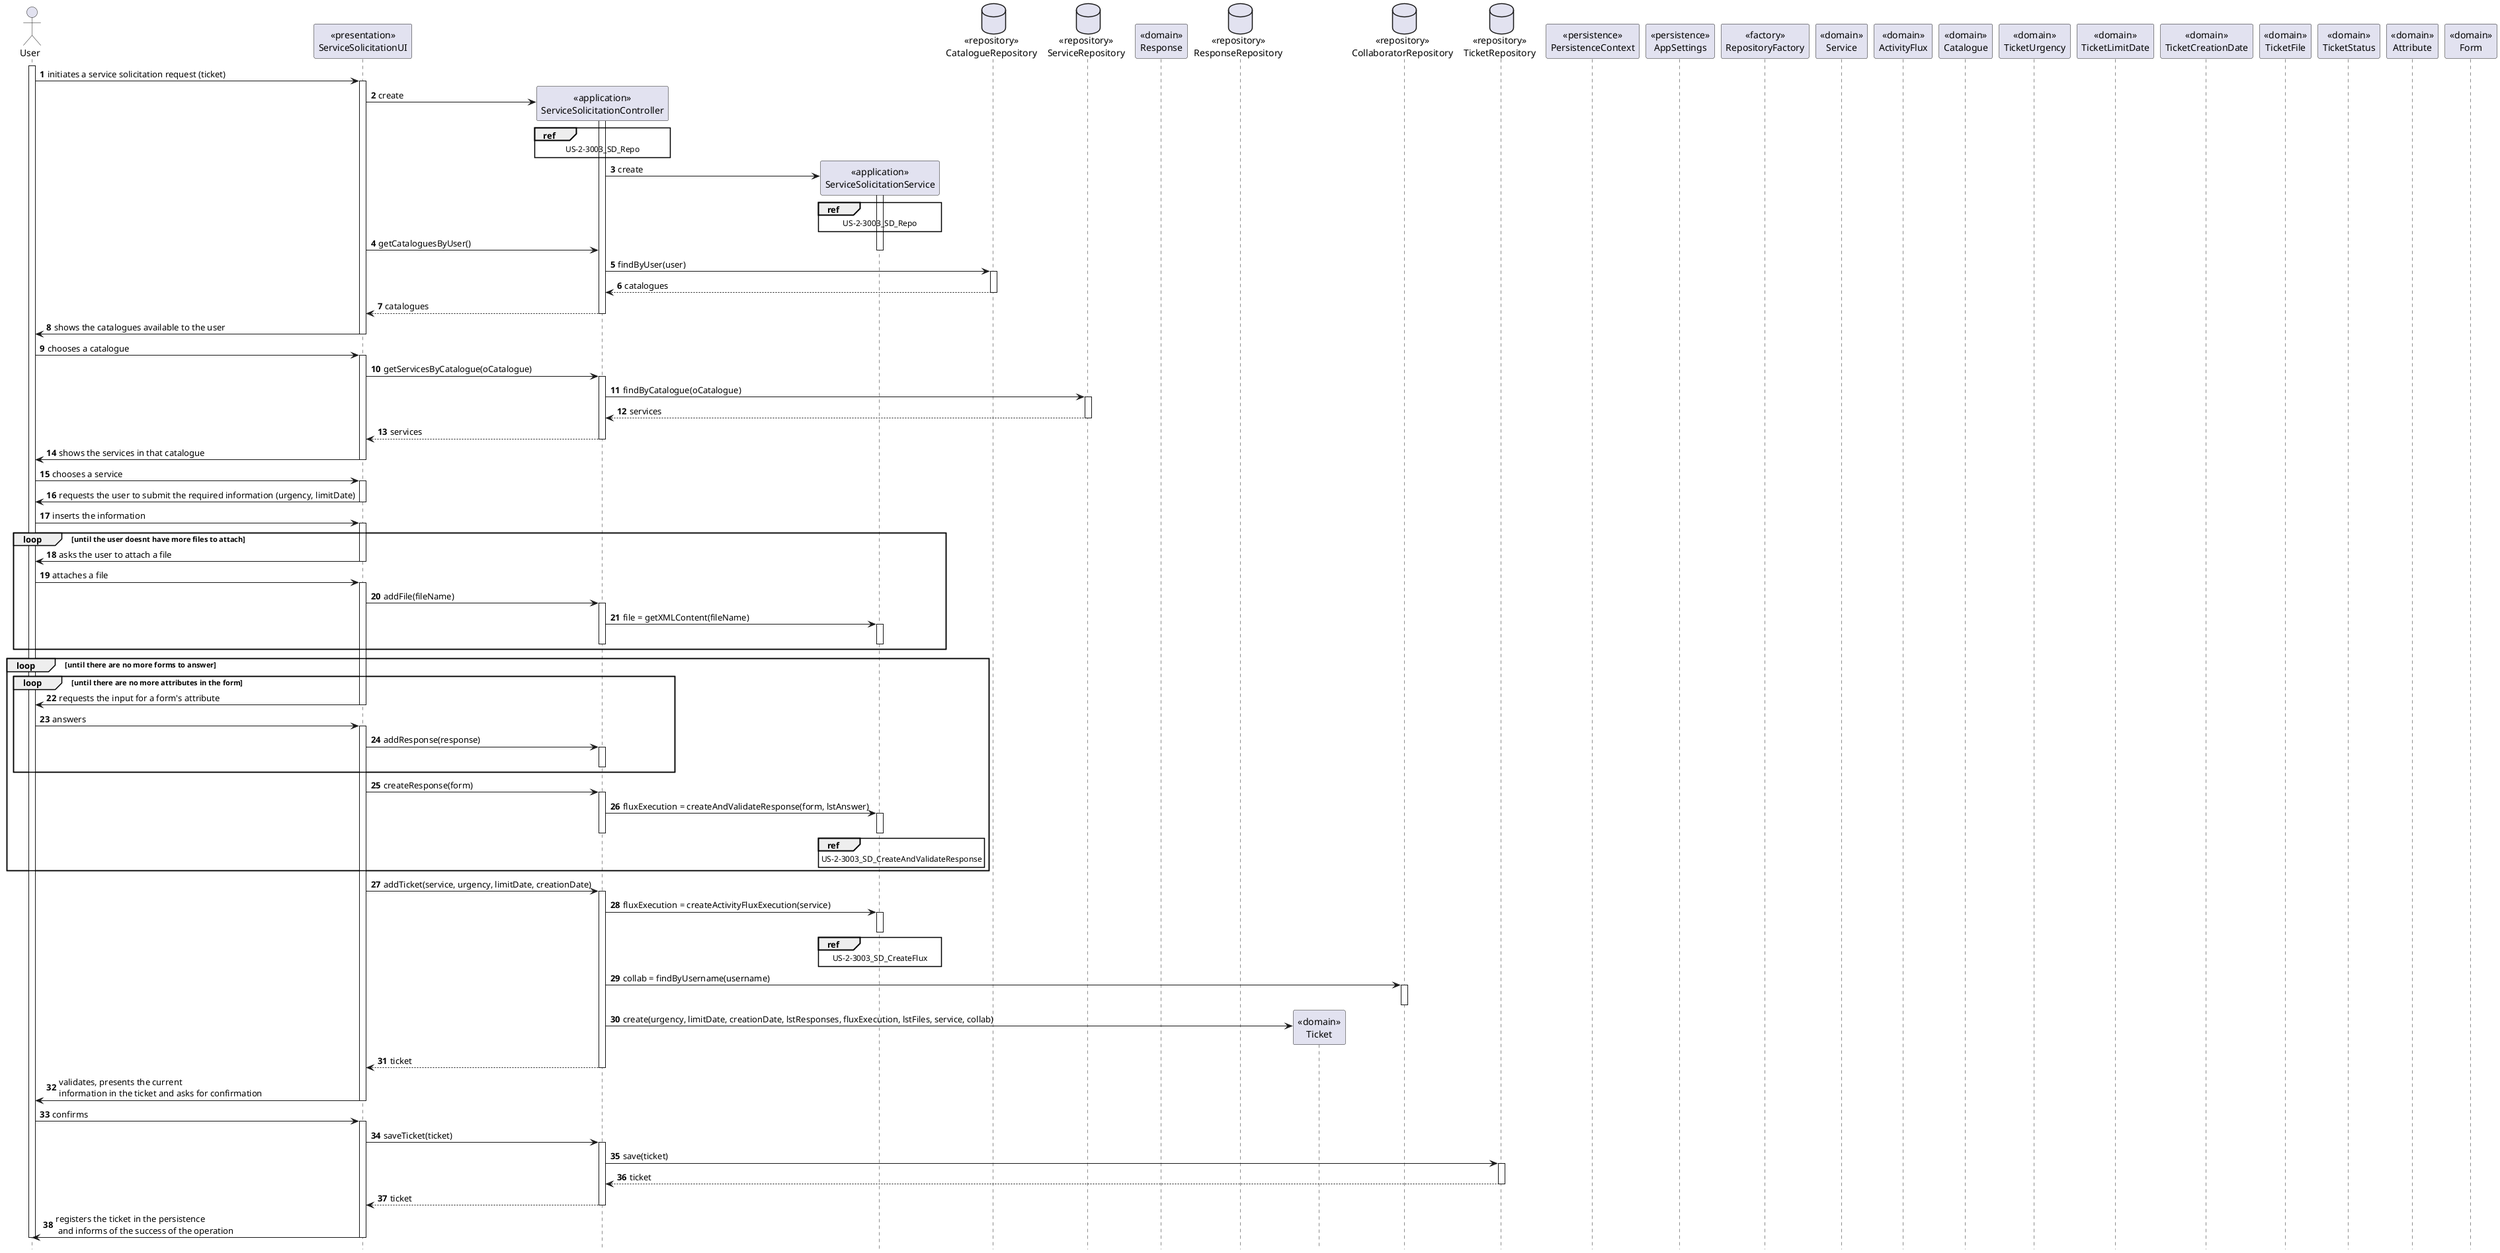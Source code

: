 @startuml
autonumber
hide footbox

actor "User" as US

participant "<<presentation>>\nServiceSolicitationUI" as UI
participant "<<application>>\nServiceSolicitationController" as CTRL
participant "<<application>>\nServiceSolicitationService" as SRV
database "<<repository>>\nCatalogueRepository" as CR
database "<<repository>>\nServiceRepository" as SR
participant "<<domain>>\nResponse" as RS
database "<<repository>>\nResponseRepository" as RR
participant "<<domain>>\nTicket" as T
database "<<repository>>\nCollaboratorRepository" as COLLABR
database "<<repository>>\nTicketRepository" as TR
participant "<<persistence>>\nPersistenceContext" as PC
participant "<<persistence>>\nAppSettings" as AS
participant "<<factory>>\nRepositoryFactory" as RF
participant "<<domain>>\nService" as S
participant "<<domain>>\nActivityFlux" as AF
participant "<<domain>>\nCatalogue" as C
participant "<<domain>>\nTicketUrgency" as TU
participant "<<domain>>\nTicketLimitDate" as TD
participant "<<domain>>\nTicketCreationDate" as TC
participant "<<domain>>\nTicketFile" as TF
participant "<<domain>>\nTicketStatus" as TS
participant "<<domain>>\nAttribute" as A
participant "<<domain>>\nForm" as F

activate US

US -> UI : initiates a service solicitation request (ticket)
activate UI

UI -> CTRL** : create
activate CTRL

ref over CTRL
  US-2-3003_SD_Repo
end ref

CTRL -> SRV** : create
activate SRV

ref over SRV
  US-2-3003_SD_Repo
end ref

UI -> CTRL : getCataloguesByUser()
deactivate SRV

CTRL -> CR : findByUser(user)
activate CR
CR --> CTRL : catalogues
deactivate CR

CTRL --> UI : catalogues
deactivate CTRL

UI -> US : shows the catalogues available to the user
deactivate UI

US -> UI : chooses a catalogue
activate UI

UI -> CTRL : getServicesByCatalogue(oCatalogue)
activate CTRL

CTRL -> SR : findByCatalogue(oCatalogue)
activate SR
SR --> CTRL : services
deactivate SR

CTRL --> UI : services
deactivate CTRL

UI -> US : shows the services in that catalogue
deactivate UI

US -> UI : chooses a service
activate UI

UI -> US : requests the user to submit the required information (urgency, limitDate)
deactivate UI

US -> UI : inserts the information
activate UI

loop until the user doesnt have more files to attach
UI -> US : asks the user to attach a file
deactivate UI

US -> UI : attaches a file
activate UI

UI -> CTRL : addFile(fileName)
activate CTRL

CTRL -> SRV : file = getXMLContent(fileName)
activate SRV
deactivate SRV
deactivate CTRL
end

loop until there are no more forms to answer
loop until there are no more attributes in the form
UI -> US : requests the input for a form's attribute
deactivate UI

US -> UI : answers
activate UI

UI -> CTRL : addResponse(response)
activate CTRL
deactivate CTRL
end

UI -> CTRL : createResponse(form)
activate CTRL

CTRL -> SRV : fluxExecution = createAndValidateResponse(form, lstAnswer)
activate SRV

ref over SRV
  US-2-3003_SD_CreateAndValidateResponse
end ref
deactivate SRV
deactivate CTRL
end

UI -> CTRL : addTicket(service, urgency, limitDate, creationDate)
activate CTRL

CTRL -> SRV : fluxExecution = createActivityFluxExecution(service)
activate SRV

ref over SRV
  US-2-3003_SD_CreateFlux
end ref
deactivate SRV

CTRL -> COLLABR : collab = findByUsername(username)
activate COLLABR
deactivate COLLABR

CTRL -> T** : create(urgency, limitDate, creationDate, lstResponses, fluxExecution, lstFiles, service, collab)

CTRL --> UI : ticket
deactivate CTRL

UI -> US : validates, presents the current \ninformation in the ticket and asks for confirmation
deactivate UI

US -> UI : confirms
activate UI

UI -> CTRL : saveTicket(ticket)
activate CTRL

CTRL -> TR : save(ticket)
activate TR
TR --> CTRL : ticket
deactivate TR

CTRL --> UI : ticket
deactivate CTRL

UI -> US : registers the ticket in the persistence\n and informs of the success of the operation
deactivate UI
deactivate US

@enduml

